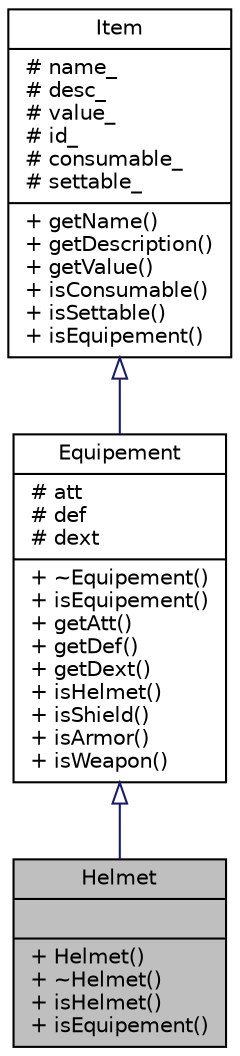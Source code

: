 digraph "Helmet"
{
  edge [fontname="Helvetica",fontsize="10",labelfontname="Helvetica",labelfontsize="10"];
  node [fontname="Helvetica",fontsize="10",shape=record];
  Node1 [label="{Helmet\n||+ Helmet()\l+ ~Helmet()\l+ isHelmet()\l+ isEquipement()\l}",height=0.2,width=0.4,color="black", fillcolor="grey75", style="filled" fontcolor="black"];
  Node2 -> Node1 [dir="back",color="midnightblue",fontsize="10",style="solid",arrowtail="onormal"];
  Node2 [label="{Equipement\n|# att\l# def\l# dext\l|+ ~Equipement()\l+ isEquipement()\l+ getAtt()\l+ getDef()\l+ getDext()\l+ isHelmet()\l+ isShield()\l+ isArmor()\l+ isWeapon()\l}",height=0.2,width=0.4,color="black", fillcolor="white", style="filled",URL="$classEquipement.html"];
  Node3 -> Node2 [dir="back",color="midnightblue",fontsize="10",style="solid",arrowtail="onormal"];
  Node3 [label="{Item\n|# name_\l# desc_\l# value_\l# id_\l# consumable_\l# settable_\l|+ getName()\l+ getDescription()\l+ getValue()\l+ isConsumable()\l+ isSettable()\l+ isEquipement()\l}",height=0.2,width=0.4,color="black", fillcolor="white", style="filled",URL="$classItem.html"];
}
